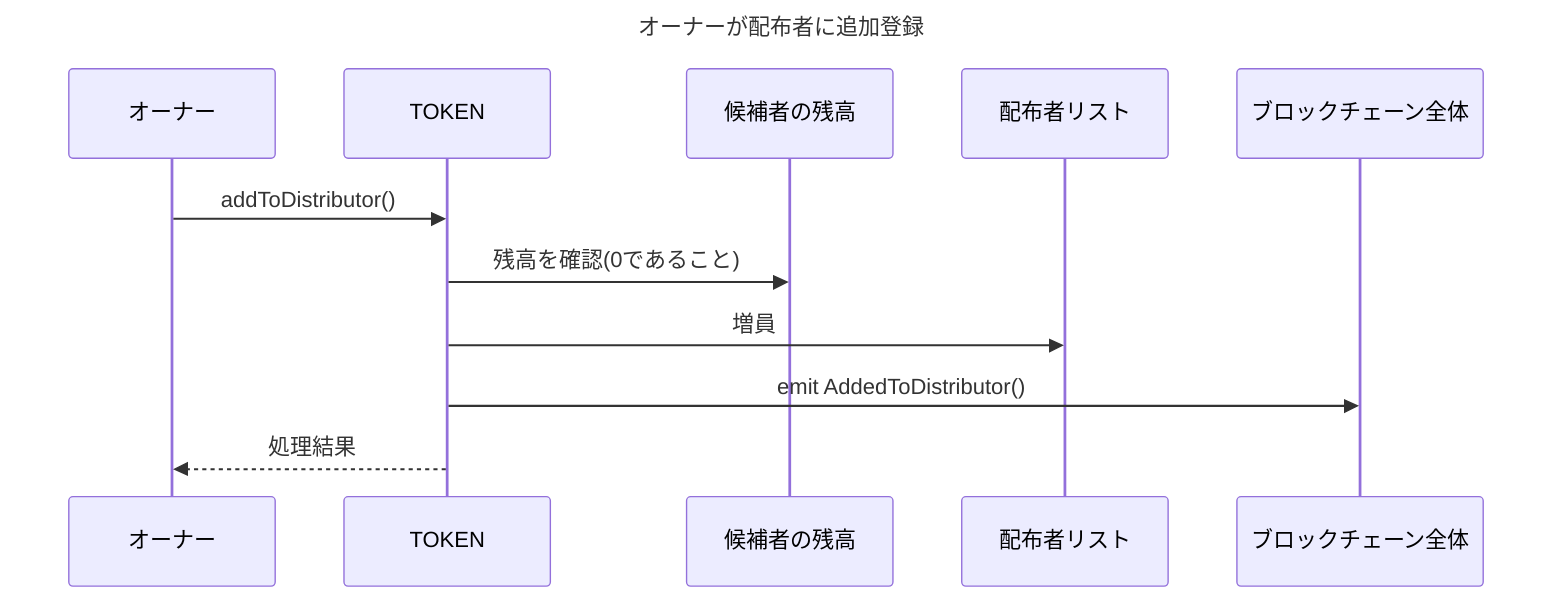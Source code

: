 sequenceDiagram
Title: オーナーが配布者に追加登録
participant Human AS オーナー
participant TOKEN
participant 残高 AS 候補者の残高
participant 配布者リスト
participant 全体　AS ブロックチェーン全体

Human->>TOKEN: addToDistributor()
TOKEN->>残高: 残高を確認(0であること)
TOKEN->>配布者リスト: 増員
TOKEN->>全体: emit AddedToDistributor()
TOKEN-->>Human: 処理結果
